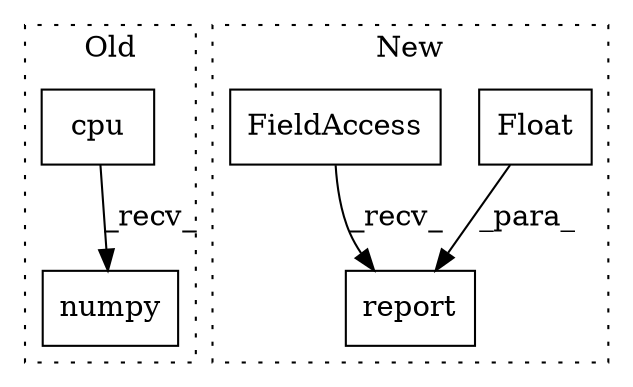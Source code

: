 digraph G {
subgraph cluster0 {
1 [label="cpu" a="32" s="7790" l="5" shape="box"];
3 [label="numpy" a="32" s="7796" l="7" shape="box"];
label = "Old";
style="dotted";
}
subgraph cluster1 {
2 [label="Float" a="32" s="7711,7724" l="6,1" shape="box"];
4 [label="report" a="32" s="7704,7730" l="7,1" shape="box"];
5 [label="FieldAccess" a="22" s="7685" l="18" shape="box"];
label = "New";
style="dotted";
}
1 -> 3 [label="_recv_"];
2 -> 4 [label="_para_"];
5 -> 4 [label="_recv_"];
}